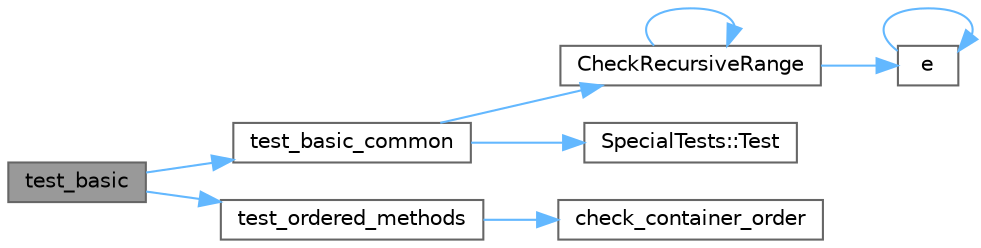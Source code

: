digraph "test_basic"
{
 // LATEX_PDF_SIZE
  bgcolor="transparent";
  edge [fontname=Helvetica,fontsize=10,labelfontname=Helvetica,labelfontsize=10];
  node [fontname=Helvetica,fontsize=10,shape=box,height=0.2,width=0.4];
  rankdir="LR";
  Node1 [id="Node000001",label="test_basic",height=0.2,width=0.4,color="gray40", fillcolor="grey60", style="filled", fontcolor="black",tooltip=" "];
  Node1 -> Node2 [id="edge1_Node000001_Node000002",color="steelblue1",style="solid",tooltip=" "];
  Node2 [id="Node000002",label="test_basic_common",height=0.2,width=0.4,color="grey40", fillcolor="white", style="filled",URL="$test__concurrent__associative__common_8h.html#af772a5a3c9043744f19e7a1b0a0f2526",tooltip=" "];
  Node2 -> Node3 [id="edge2_Node000002_Node000003",color="steelblue1",style="solid",tooltip=" "];
  Node3 [id="Node000003",label="CheckRecursiveRange",height=0.2,width=0.4,color="grey40", fillcolor="white", style="filled",URL="$test__concurrent__associative__common_8h.html#a68988ce694fefa636358c6966eef1f19",tooltip=" "];
  Node3 -> Node3 [id="edge3_Node000003_Node000003",color="steelblue1",style="solid",tooltip=" "];
  Node3 -> Node4 [id="edge4_Node000003_Node000004",color="steelblue1",style="solid",tooltip=" "];
  Node4 [id="Node000004",label="e",height=0.2,width=0.4,color="grey40", fillcolor="white", style="filled",URL="$_cwise__array__power__array_8cpp.html#a9cb86ff854760bf91a154f2724a9101d",tooltip=" "];
  Node4 -> Node4 [id="edge5_Node000004_Node000004",color="steelblue1",style="solid",tooltip=" "];
  Node2 -> Node5 [id="edge6_Node000002_Node000005",color="steelblue1",style="solid",tooltip=" "];
  Node5 [id="Node000005",label="SpecialTests::Test",height=0.2,width=0.4,color="grey40", fillcolor="white", style="filled",URL="$struct_special_tests.html#ad612a6badcc13350449b244f3a62d9e0",tooltip=" "];
  Node1 -> Node6 [id="edge7_Node000001_Node000006",color="steelblue1",style="solid",tooltip=" "];
  Node6 [id="Node000006",label="test_ordered_methods",height=0.2,width=0.4,color="grey40", fillcolor="white", style="filled",URL="$test__concurrent__ordered__common_8h.html#ad627f26d29afb04bf343417b8015b69f",tooltip=" "];
  Node6 -> Node7 [id="edge8_Node000006_Node000007",color="steelblue1",style="solid",tooltip=" "];
  Node7 [id="Node000007",label="check_container_order",height=0.2,width=0.4,color="grey40", fillcolor="white", style="filled",URL="$test__concurrent__ordered__common_8h.html#a5efda705c0ca2245fa950cf331990efa",tooltip=" "];
}
